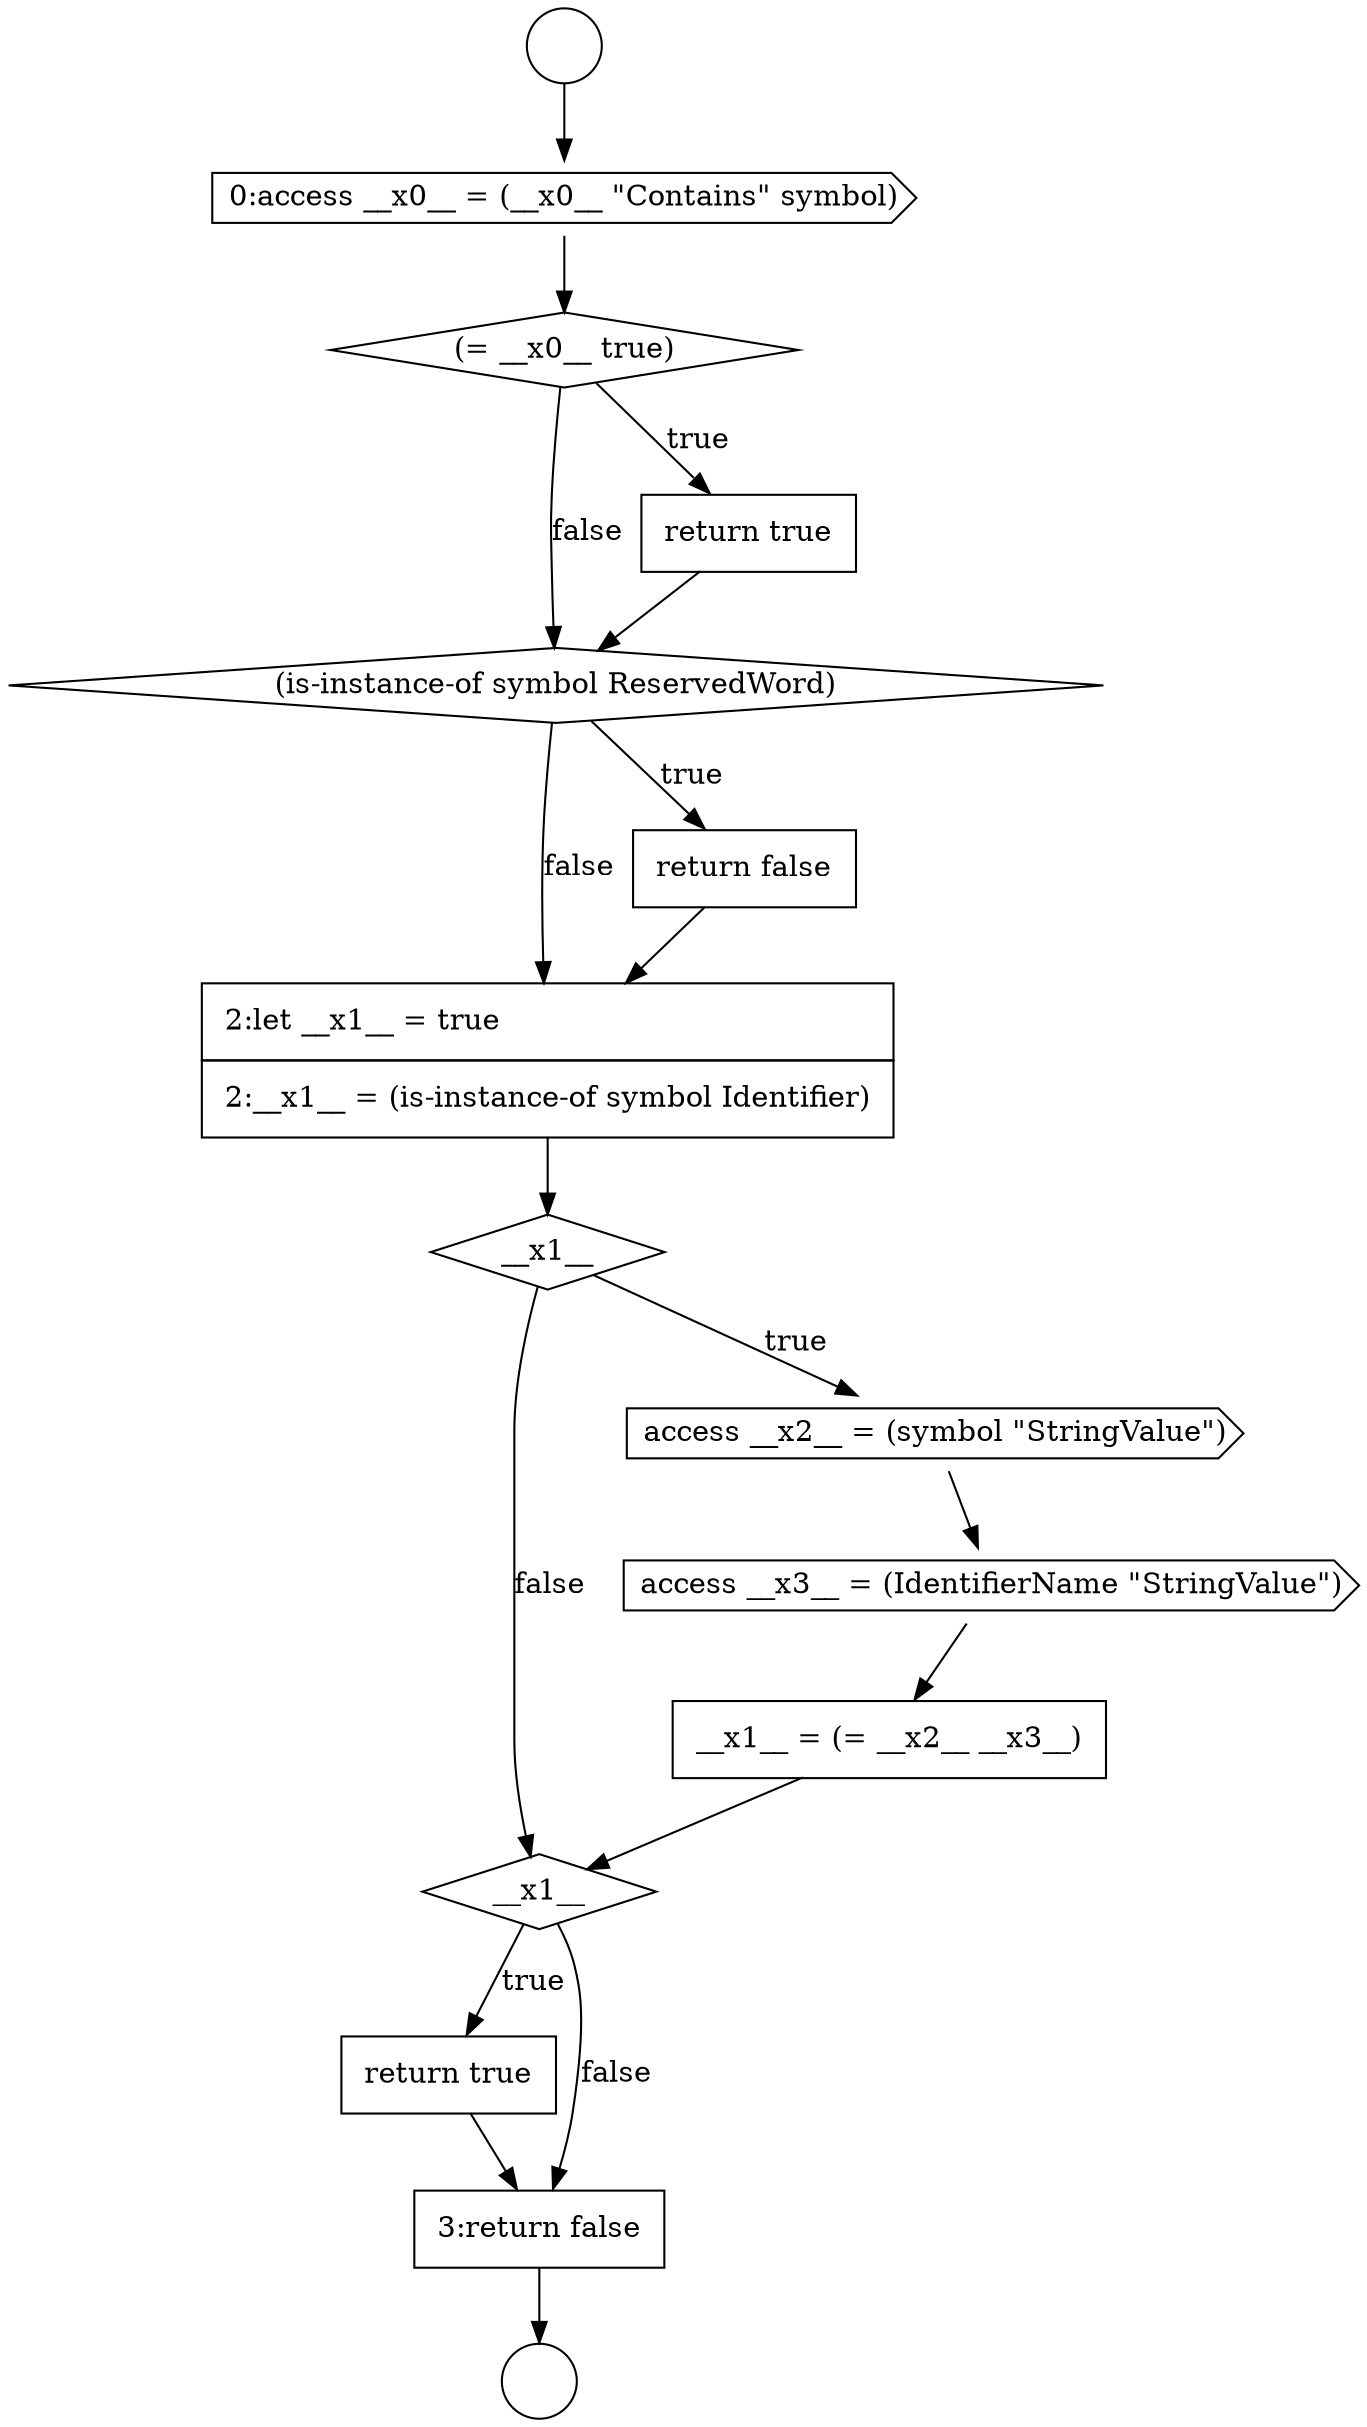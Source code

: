 digraph {
  node3717 [shape=diamond, label=<<font color="black">__x1__</font>> color="black" fillcolor="white" style=filled]
  node3713 [shape=diamond, label=<<font color="black">__x1__</font>> color="black" fillcolor="white" style=filled]
  node3708 [shape=diamond, label=<<font color="black">(= __x0__ true)</font>> color="black" fillcolor="white" style=filled]
  node3712 [shape=none, margin=0, label=<<font color="black">
    <table border="0" cellborder="1" cellspacing="0" cellpadding="10">
      <tr><td align="left">2:let __x1__ = true</td></tr>
      <tr><td align="left">2:__x1__ = (is-instance-of symbol Identifier)</td></tr>
    </table>
  </font>> color="black" fillcolor="white" style=filled]
  node3711 [shape=none, margin=0, label=<<font color="black">
    <table border="0" cellborder="1" cellspacing="0" cellpadding="10">
      <tr><td align="left">return false</td></tr>
    </table>
  </font>> color="black" fillcolor="white" style=filled]
  node3718 [shape=none, margin=0, label=<<font color="black">
    <table border="0" cellborder="1" cellspacing="0" cellpadding="10">
      <tr><td align="left">return true</td></tr>
    </table>
  </font>> color="black" fillcolor="white" style=filled]
  node3714 [shape=cds, label=<<font color="black">access __x2__ = (symbol &quot;StringValue&quot;)</font>> color="black" fillcolor="white" style=filled]
  node3707 [shape=cds, label=<<font color="black">0:access __x0__ = (__x0__ &quot;Contains&quot; symbol)</font>> color="black" fillcolor="white" style=filled]
  node3719 [shape=none, margin=0, label=<<font color="black">
    <table border="0" cellborder="1" cellspacing="0" cellpadding="10">
      <tr><td align="left">3:return false</td></tr>
    </table>
  </font>> color="black" fillcolor="white" style=filled]
  node3710 [shape=diamond, label=<<font color="black">(is-instance-of symbol ReservedWord)</font>> color="black" fillcolor="white" style=filled]
  node3706 [shape=circle label=" " color="black" fillcolor="white" style=filled]
  node3715 [shape=cds, label=<<font color="black">access __x3__ = (IdentifierName &quot;StringValue&quot;)</font>> color="black" fillcolor="white" style=filled]
  node3709 [shape=none, margin=0, label=<<font color="black">
    <table border="0" cellborder="1" cellspacing="0" cellpadding="10">
      <tr><td align="left">return true</td></tr>
    </table>
  </font>> color="black" fillcolor="white" style=filled]
  node3705 [shape=circle label=" " color="black" fillcolor="white" style=filled]
  node3716 [shape=none, margin=0, label=<<font color="black">
    <table border="0" cellborder="1" cellspacing="0" cellpadding="10">
      <tr><td align="left">__x1__ = (= __x2__ __x3__)</td></tr>
    </table>
  </font>> color="black" fillcolor="white" style=filled]
  node3710 -> node3711 [label=<<font color="black">true</font>> color="black"]
  node3710 -> node3712 [label=<<font color="black">false</font>> color="black"]
  node3717 -> node3718 [label=<<font color="black">true</font>> color="black"]
  node3717 -> node3719 [label=<<font color="black">false</font>> color="black"]
  node3708 -> node3709 [label=<<font color="black">true</font>> color="black"]
  node3708 -> node3710 [label=<<font color="black">false</font>> color="black"]
  node3707 -> node3708 [ color="black"]
  node3714 -> node3715 [ color="black"]
  node3716 -> node3717 [ color="black"]
  node3711 -> node3712 [ color="black"]
  node3705 -> node3707 [ color="black"]
  node3713 -> node3714 [label=<<font color="black">true</font>> color="black"]
  node3713 -> node3717 [label=<<font color="black">false</font>> color="black"]
  node3709 -> node3710 [ color="black"]
  node3718 -> node3719 [ color="black"]
  node3712 -> node3713 [ color="black"]
  node3715 -> node3716 [ color="black"]
  node3719 -> node3706 [ color="black"]
}
